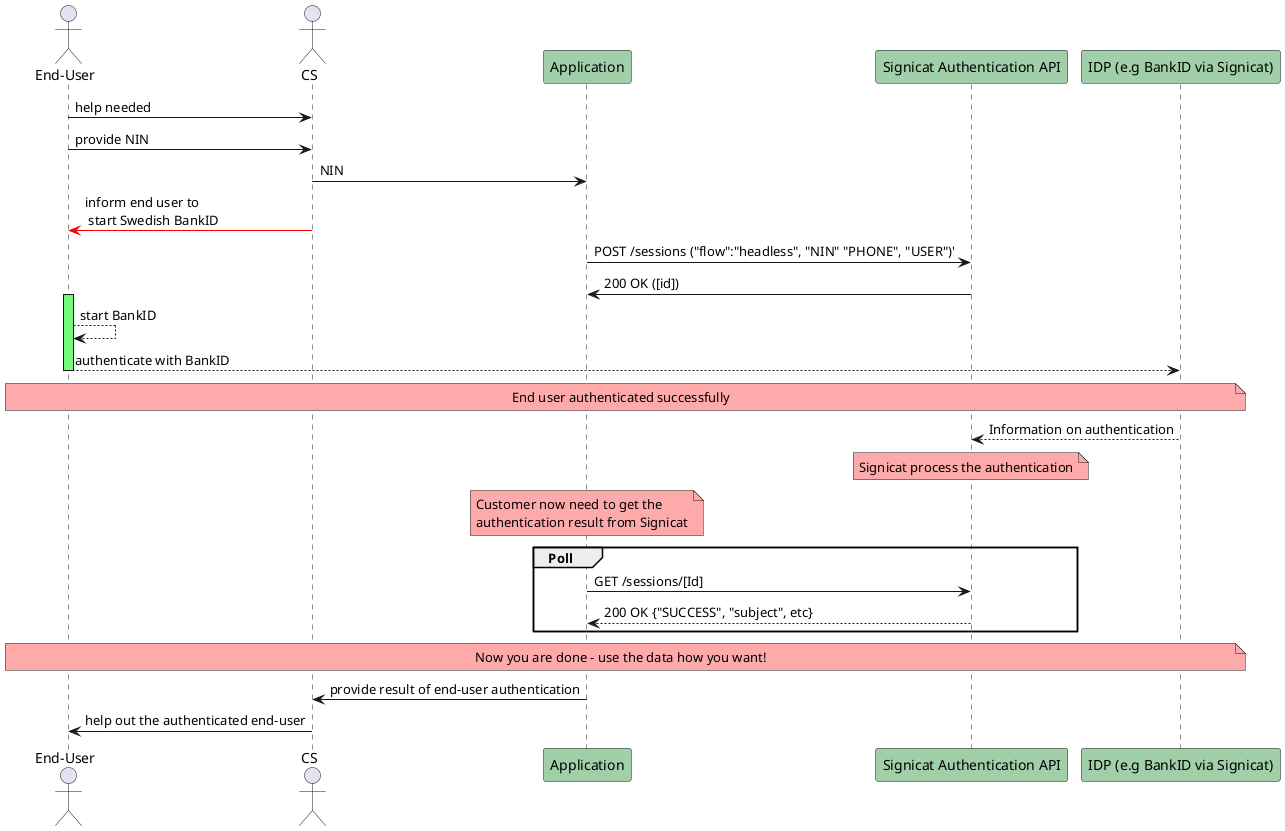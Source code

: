 @startuml
actor "End-User" as endUser
actor CS as CS

participant Application as Application #A1CFA9
participant Signicat as "Signicat Authentication API" #A1CFA9
participant IDP as "IDP (e.g BankID via Signicat)" #A1CFA9

endUser -> CS : help needed
endUser -> CS : provide NIN
CS -> Application : NIN
CS -[#red]> endUser : inform end user to\n start Swedish BankID
Application -> Signicat : POST /sessions ("flow":"headless", "NIN" "PHONE", "USER")'
Application <- Signicat : 200 OK ([id])

activate endUser #73FA79
endUser --> endUser : start BankID
endUser --> IDP : authenticate with BankID
deactivate endUser

note over endUser, IDP #FFAAAA: End user authenticated successfully
IDP --> Signicat : Information on authentication
note over Signicat #FFAAAA: Signicat process the authentication
note over Application #FFAAAA : Customer now need to get the\nauthentication result from Signicat

group Poll

Application -> Signicat : GET /sessions/[Id]
Signicat --> Application : 200 OK {"SUCCESS", "subject", etc}
end 
note over endUser, IDP #FFAAAA: Now you are done - use the data how you want!
CS <- Application : provide result of end-user authentication
CS -> endUser : help out the authenticated end-user 
@enduml